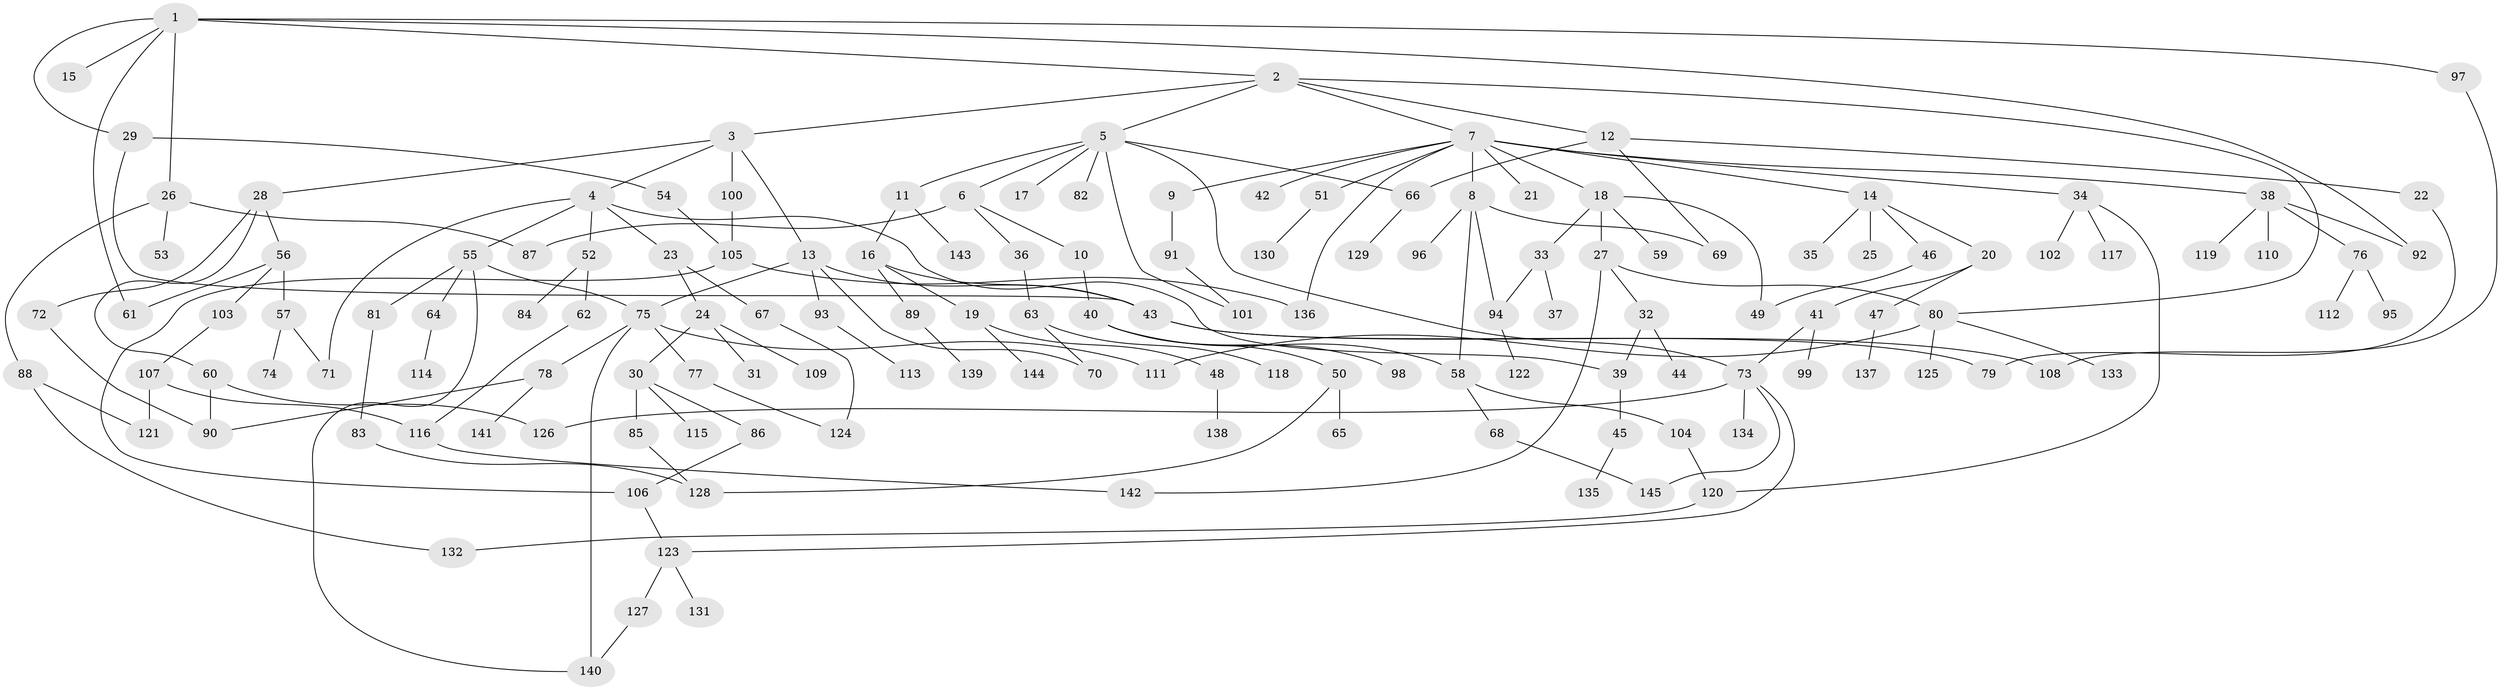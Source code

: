 // coarse degree distribution, {7: 0.034482758620689655, 6: 0.034482758620689655, 16: 0.011494252873563218, 8: 0.011494252873563218, 4: 0.08045977011494253, 11: 0.011494252873563218, 5: 0.05747126436781609, 2: 0.3103448275862069, 1: 0.2988505747126437, 3: 0.14942528735632185}
// Generated by graph-tools (version 1.1) at 2025/17/03/04/25 18:17:04]
// undirected, 145 vertices, 182 edges
graph export_dot {
graph [start="1"]
  node [color=gray90,style=filled];
  1;
  2;
  3;
  4;
  5;
  6;
  7;
  8;
  9;
  10;
  11;
  12;
  13;
  14;
  15;
  16;
  17;
  18;
  19;
  20;
  21;
  22;
  23;
  24;
  25;
  26;
  27;
  28;
  29;
  30;
  31;
  32;
  33;
  34;
  35;
  36;
  37;
  38;
  39;
  40;
  41;
  42;
  43;
  44;
  45;
  46;
  47;
  48;
  49;
  50;
  51;
  52;
  53;
  54;
  55;
  56;
  57;
  58;
  59;
  60;
  61;
  62;
  63;
  64;
  65;
  66;
  67;
  68;
  69;
  70;
  71;
  72;
  73;
  74;
  75;
  76;
  77;
  78;
  79;
  80;
  81;
  82;
  83;
  84;
  85;
  86;
  87;
  88;
  89;
  90;
  91;
  92;
  93;
  94;
  95;
  96;
  97;
  98;
  99;
  100;
  101;
  102;
  103;
  104;
  105;
  106;
  107;
  108;
  109;
  110;
  111;
  112;
  113;
  114;
  115;
  116;
  117;
  118;
  119;
  120;
  121;
  122;
  123;
  124;
  125;
  126;
  127;
  128;
  129;
  130;
  131;
  132;
  133;
  134;
  135;
  136;
  137;
  138;
  139;
  140;
  141;
  142;
  143;
  144;
  145;
  1 -- 2;
  1 -- 15;
  1 -- 26;
  1 -- 29;
  1 -- 61;
  1 -- 92;
  1 -- 97;
  2 -- 3;
  2 -- 5;
  2 -- 7;
  2 -- 12;
  2 -- 80;
  3 -- 4;
  3 -- 13;
  3 -- 28;
  3 -- 100;
  4 -- 23;
  4 -- 52;
  4 -- 55;
  4 -- 39;
  4 -- 71;
  5 -- 6;
  5 -- 11;
  5 -- 17;
  5 -- 66;
  5 -- 73;
  5 -- 82;
  5 -- 101;
  6 -- 10;
  6 -- 36;
  6 -- 87;
  7 -- 8;
  7 -- 9;
  7 -- 14;
  7 -- 18;
  7 -- 21;
  7 -- 34;
  7 -- 38;
  7 -- 42;
  7 -- 51;
  7 -- 136;
  8 -- 58;
  8 -- 69;
  8 -- 96;
  8 -- 94;
  9 -- 91;
  10 -- 40;
  11 -- 16;
  11 -- 143;
  12 -- 22;
  12 -- 66;
  12 -- 69;
  13 -- 75;
  13 -- 93;
  13 -- 43;
  13 -- 70;
  14 -- 20;
  14 -- 25;
  14 -- 35;
  14 -- 46;
  16 -- 19;
  16 -- 89;
  16 -- 43;
  18 -- 27;
  18 -- 33;
  18 -- 49;
  18 -- 59;
  19 -- 48;
  19 -- 144;
  20 -- 41;
  20 -- 47;
  22 -- 79;
  23 -- 24;
  23 -- 67;
  24 -- 30;
  24 -- 31;
  24 -- 109;
  26 -- 53;
  26 -- 87;
  26 -- 88;
  27 -- 32;
  27 -- 80;
  27 -- 142;
  28 -- 56;
  28 -- 60;
  28 -- 72;
  29 -- 43;
  29 -- 54;
  30 -- 85;
  30 -- 86;
  30 -- 115;
  32 -- 39;
  32 -- 44;
  33 -- 37;
  33 -- 94;
  34 -- 102;
  34 -- 117;
  34 -- 120;
  36 -- 63;
  38 -- 76;
  38 -- 110;
  38 -- 119;
  38 -- 92;
  39 -- 45;
  40 -- 50;
  40 -- 98;
  40 -- 58;
  41 -- 99;
  41 -- 73;
  43 -- 79;
  43 -- 108;
  45 -- 135;
  46 -- 49;
  47 -- 137;
  48 -- 138;
  50 -- 65;
  50 -- 128;
  51 -- 130;
  52 -- 62;
  52 -- 84;
  54 -- 105;
  55 -- 64;
  55 -- 81;
  55 -- 140;
  55 -- 75;
  56 -- 57;
  56 -- 103;
  56 -- 61;
  57 -- 71;
  57 -- 74;
  58 -- 68;
  58 -- 104;
  60 -- 126;
  60 -- 90;
  62 -- 116;
  63 -- 70;
  63 -- 118;
  64 -- 114;
  66 -- 129;
  67 -- 124;
  68 -- 145;
  72 -- 90;
  73 -- 134;
  73 -- 123;
  73 -- 145;
  73 -- 126;
  75 -- 77;
  75 -- 78;
  75 -- 140;
  75 -- 111;
  76 -- 95;
  76 -- 112;
  77 -- 124;
  78 -- 141;
  78 -- 90;
  80 -- 111;
  80 -- 125;
  80 -- 133;
  81 -- 83;
  83 -- 128;
  85 -- 128;
  86 -- 106;
  88 -- 121;
  88 -- 132;
  89 -- 139;
  91 -- 101;
  93 -- 113;
  94 -- 122;
  97 -- 108;
  100 -- 105;
  103 -- 107;
  104 -- 120;
  105 -- 136;
  105 -- 106;
  106 -- 123;
  107 -- 116;
  107 -- 121;
  116 -- 142;
  120 -- 132;
  123 -- 127;
  123 -- 131;
  127 -- 140;
}

